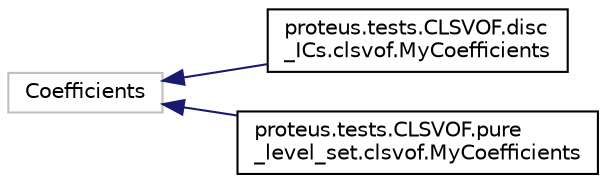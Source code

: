 digraph "Graphical Class Hierarchy"
{
 // LATEX_PDF_SIZE
  edge [fontname="Helvetica",fontsize="10",labelfontname="Helvetica",labelfontsize="10"];
  node [fontname="Helvetica",fontsize="10",shape=record];
  rankdir="LR";
  Node341 [label="Coefficients",height=0.2,width=0.4,color="grey75", fillcolor="white", style="filled",tooltip=" "];
  Node341 -> Node0 [dir="back",color="midnightblue",fontsize="10",style="solid",fontname="Helvetica"];
  Node0 [label="proteus.tests.CLSVOF.disc\l_ICs.clsvof.MyCoefficients",height=0.2,width=0.4,color="black", fillcolor="white", style="filled",URL="$d7/dc8/classproteus_1_1tests_1_1CLSVOF_1_1disc__ICs_1_1clsvof_1_1MyCoefficients.html",tooltip=" "];
  Node341 -> Node343 [dir="back",color="midnightblue",fontsize="10",style="solid",fontname="Helvetica"];
  Node343 [label="proteus.tests.CLSVOF.pure\l_level_set.clsvof.MyCoefficients",height=0.2,width=0.4,color="black", fillcolor="white", style="filled",URL="$d1/dfe/classproteus_1_1tests_1_1CLSVOF_1_1pure__level__set_1_1clsvof_1_1MyCoefficients.html",tooltip=" "];
}
